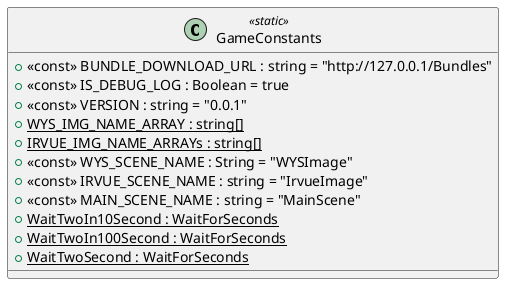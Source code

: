 @startuml
class GameConstants <<static>> {
    + <<const>> BUNDLE_DOWNLOAD_URL : string = "http://127.0.0.1/Bundles"
    + <<const>> IS_DEBUG_LOG : Boolean = true
    + <<const>> VERSION : string = "0.0.1"
    + {static} WYS_IMG_NAME_ARRAY : string[]
    + {static} IRVUE_IMG_NAME_ARRAYs : string[]
    + <<const>> WYS_SCENE_NAME : String = "WYSImage"
    + <<const>> IRVUE_SCENE_NAME : string = "IrvueImage"
    + <<const>> MAIN_SCENE_NAME : string = "MainScene"
    + {static} WaitTwoIn10Second : WaitForSeconds
    + {static} WaitTwoIn100Second : WaitForSeconds
    + {static} WaitTwoSecond : WaitForSeconds
}
@enduml
